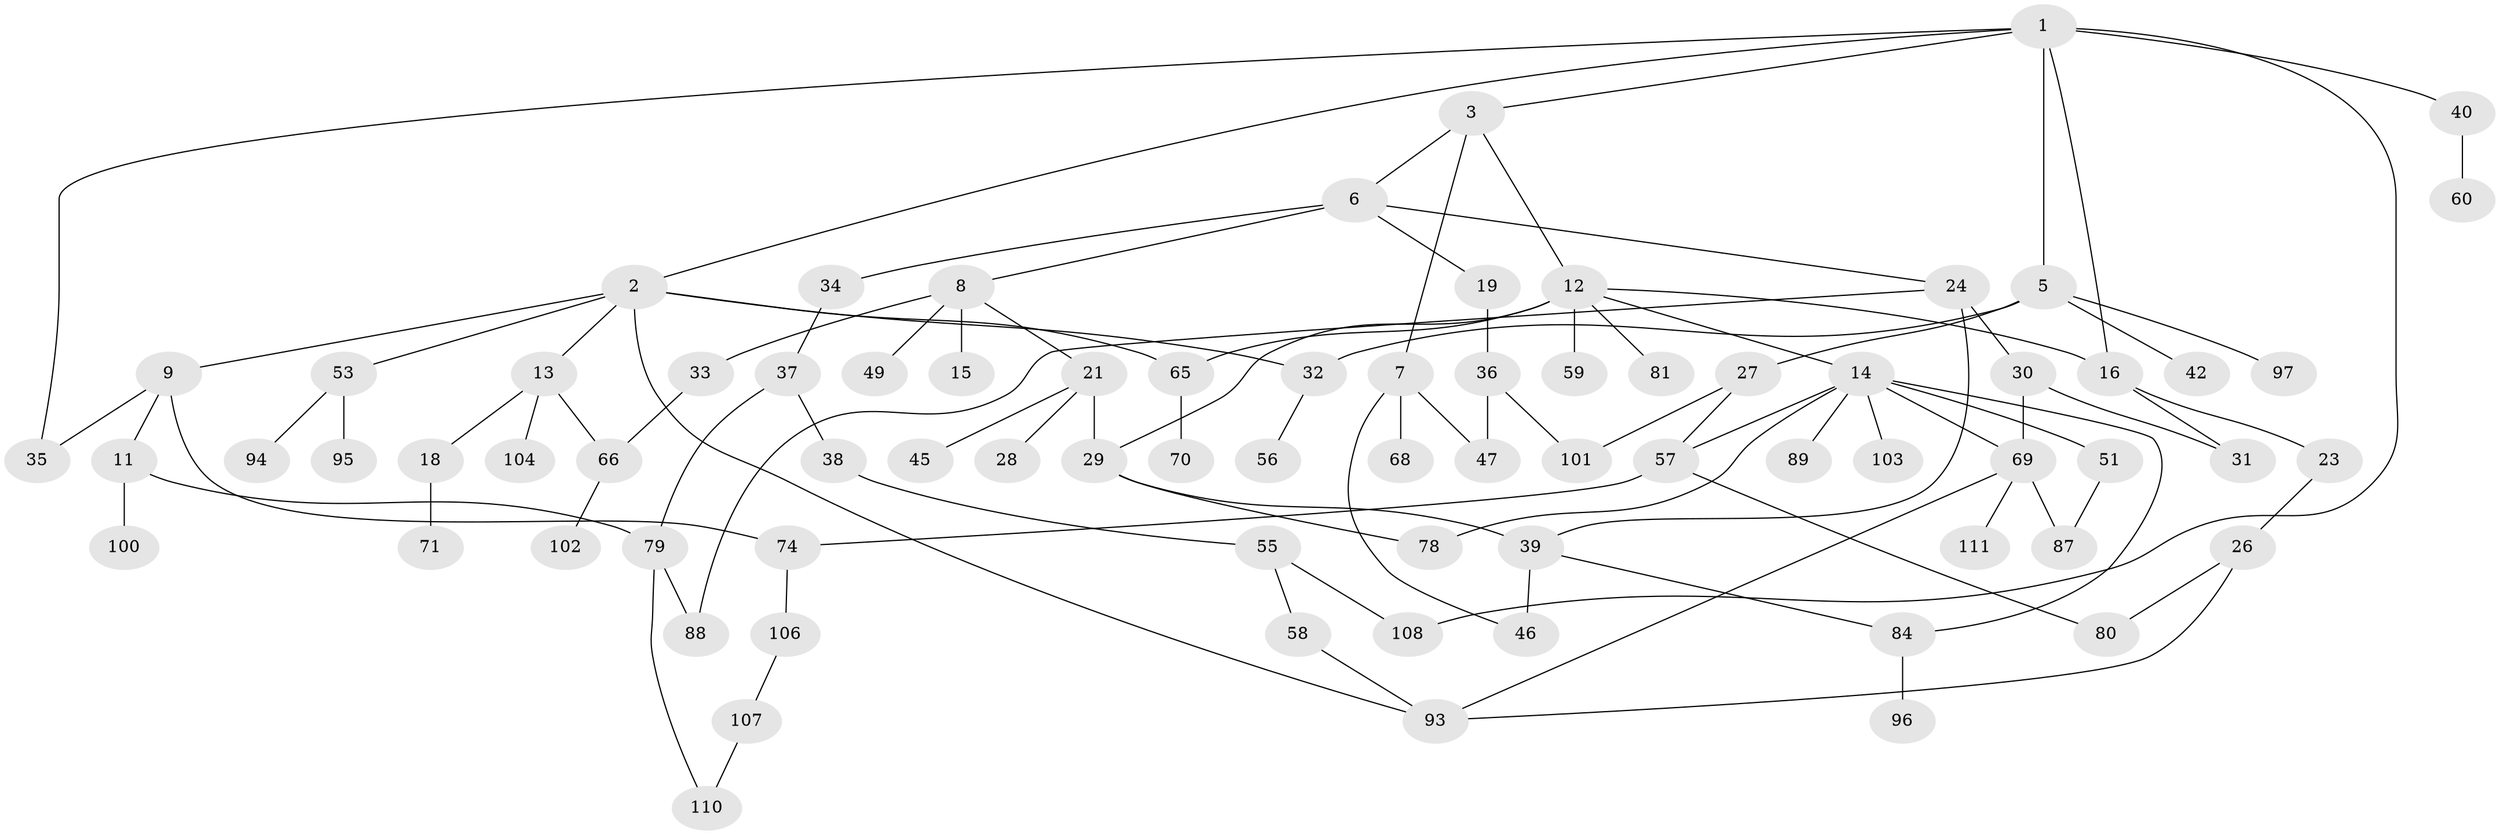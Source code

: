 // Generated by graph-tools (version 1.1) at 2025/23/03/03/25 07:23:34]
// undirected, 77 vertices, 101 edges
graph export_dot {
graph [start="1"]
  node [color=gray90,style=filled];
  1 [super="+48"];
  2 [super="+4"];
  3;
  5 [super="+20"];
  6 [super="+17"];
  7 [super="+50"];
  8 [super="+10"];
  9 [super="+61"];
  11 [super="+43"];
  12 [super="+22"];
  13;
  14 [super="+44"];
  15;
  16 [super="+77"];
  18 [super="+52"];
  19;
  21 [super="+25"];
  23;
  24 [super="+90"];
  26;
  27;
  28 [super="+85"];
  29 [super="+64"];
  30 [super="+63"];
  31 [super="+62"];
  32 [super="+91"];
  33 [super="+75"];
  34 [super="+98"];
  35 [super="+41"];
  36 [super="+83"];
  37 [super="+86"];
  38;
  39;
  40 [super="+54"];
  42;
  45;
  46;
  47 [super="+72"];
  49;
  51;
  53 [super="+67"];
  55 [super="+105"];
  56 [super="+73"];
  57 [super="+76"];
  58;
  59;
  60;
  65;
  66 [super="+99"];
  68;
  69 [super="+92"];
  70;
  71;
  74;
  78;
  79 [super="+82"];
  80;
  81;
  84;
  87;
  88;
  89;
  93 [super="+109"];
  94;
  95;
  96;
  97;
  100;
  101;
  102;
  103;
  104;
  106;
  107;
  108;
  110;
  111;
  1 -- 2;
  1 -- 3;
  1 -- 5;
  1 -- 35;
  1 -- 40;
  1 -- 16;
  1 -- 108;
  2 -- 53;
  2 -- 32;
  2 -- 65;
  2 -- 9;
  2 -- 13;
  2 -- 93;
  3 -- 6;
  3 -- 7;
  3 -- 12;
  5 -- 32;
  5 -- 97;
  5 -- 42;
  5 -- 27;
  6 -- 8;
  6 -- 19;
  6 -- 24;
  6 -- 34;
  7 -- 46;
  7 -- 68;
  7 -- 47;
  8 -- 21;
  8 -- 33;
  8 -- 49;
  8 -- 15;
  9 -- 11;
  9 -- 74;
  9 -- 35;
  11 -- 79;
  11 -- 100;
  12 -- 14;
  12 -- 16;
  12 -- 59;
  12 -- 81;
  12 -- 65;
  12 -- 29;
  13 -- 18;
  13 -- 66;
  13 -- 104;
  14 -- 51;
  14 -- 69;
  14 -- 103;
  14 -- 78;
  14 -- 89;
  14 -- 84;
  14 -- 57;
  16 -- 23;
  16 -- 31;
  18 -- 71;
  19 -- 36;
  21 -- 29;
  21 -- 45;
  21 -- 28;
  23 -- 26;
  24 -- 30 [weight=2];
  24 -- 39;
  24 -- 88;
  26 -- 80;
  26 -- 93;
  27 -- 57;
  27 -- 101;
  29 -- 39;
  29 -- 78;
  30 -- 31;
  30 -- 69;
  32 -- 56;
  33 -- 66;
  34 -- 37;
  36 -- 47;
  36 -- 101;
  37 -- 38;
  37 -- 79;
  38 -- 55;
  39 -- 46;
  39 -- 84;
  40 -- 60;
  51 -- 87;
  53 -- 94;
  53 -- 95;
  55 -- 58;
  55 -- 108;
  57 -- 74;
  57 -- 80;
  58 -- 93;
  65 -- 70;
  66 -- 102;
  69 -- 87;
  69 -- 111;
  69 -- 93;
  74 -- 106;
  79 -- 88;
  79 -- 110;
  84 -- 96;
  106 -- 107;
  107 -- 110;
}
